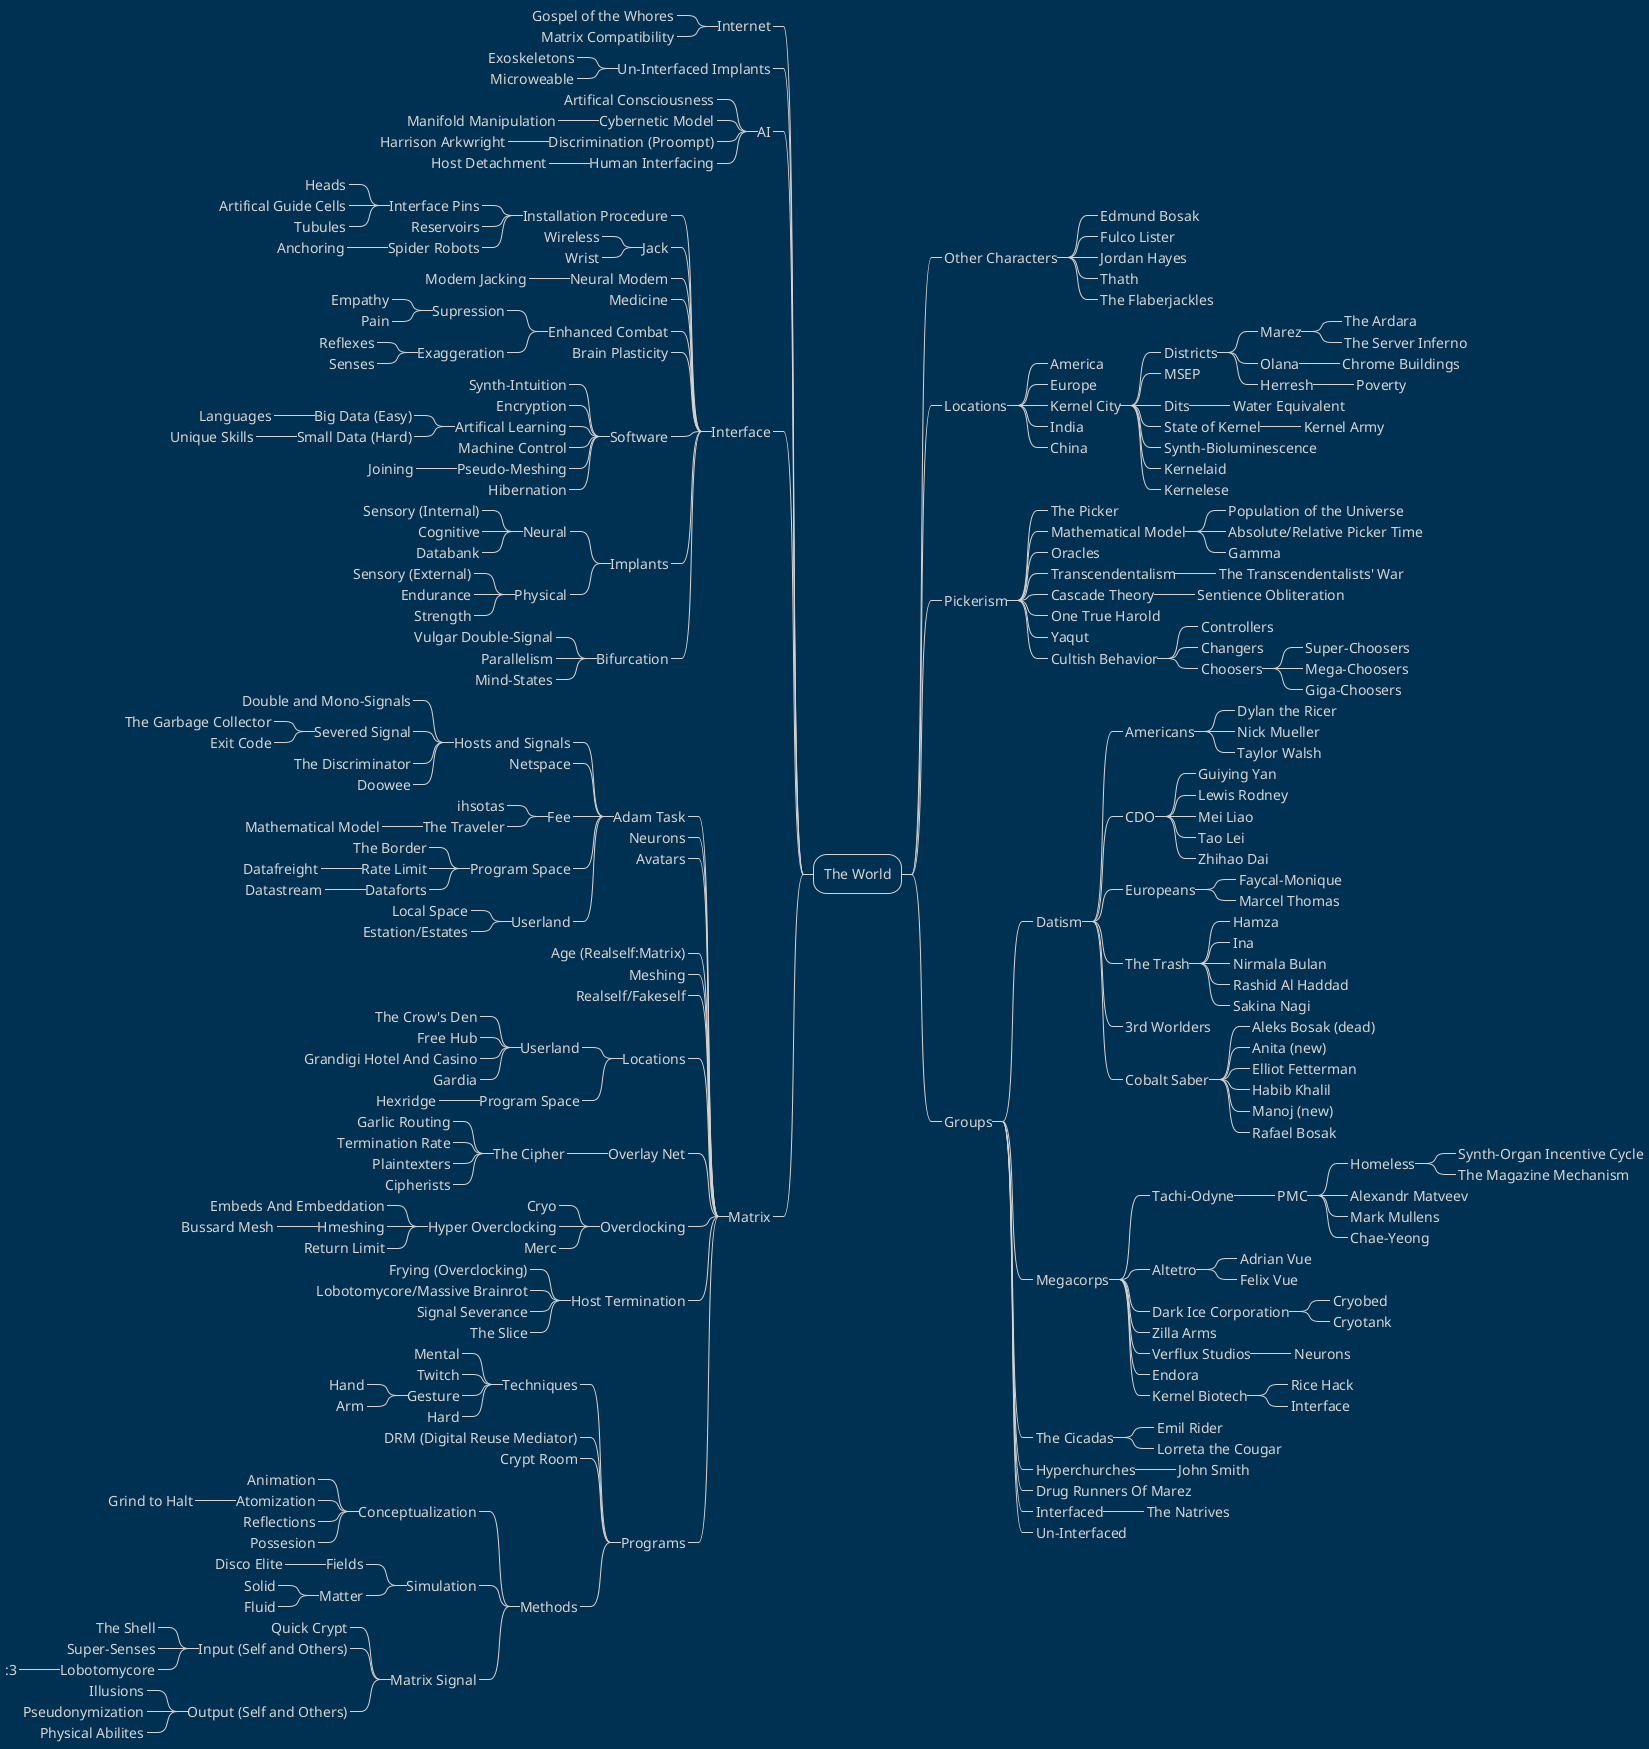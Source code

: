 @startuml
@startmindmap Worldbuilding Map
!theme blueprint
+ The World
++_ Other Characters
+++_ Edmund Bosak
+++_ Fulco Lister
+++_ Jordan Hayes
+++_ Thath
+++_ The Flaberjackles
++_ Locations
+++_ America
+++_ Europe
+++_ Kernel City
++++_ Districts
+++++_ Marez
++++++_ The Ardara
++++++_ The Server Inferno
+++++_ Olana
++++++_ Chrome Buildings
+++++_ Herresh
++++++_ Poverty
++++_ MSEP
++++_ Dits
+++++_ Water Equivalent
++++_ State of Kernel
+++++_ Kernel Army
++++_ Synth-Bioluminescence
++++_ Kernelaid
++++_ Kernelese
+++_ India
+++_ China
++_ Pickerism
+++_ The Picker
+++_ Mathematical Model
++++_ Population of the Universe
++++_ Absolute/Relative Picker Time
++++_ Gamma
+++_ Oracles
+++_ Transcendentalism
++++_ The Transcendentalists' War
+++_ Cascade Theory
++++_ Sentience Obliteration
+++_ One True Harold
+++_ Yaqut
+++_ Cultish Behavior
++++_ Controllers
++++_ Changers
++++_ Choosers
+++++_ Super-Choosers
+++++_ Mega-Choosers
+++++_ Giga-Choosers
++_ Groups
+++_ Datism
++++_ Americans
+++++_ Dylan the Ricer
+++++_ Nick Mueller
+++++_ Taylor Walsh
++++_ CDO
+++++_ Guiying Yan
+++++_ Lewis Rodney
+++++_ Mei Liao
+++++_ Tao Lei
+++++_ Zhihao Dai
++++_ Europeans
+++++_ Faycal-Monique
+++++_ Marcel Thomas
++++_ The Trash
+++++_ Hamza
+++++_ Ina
+++++_ Nirmala Bulan
+++++_ Rashid Al Haddad
+++++_ Sakina Nagi
++++_ 3rd Worlders
++++_ Cobalt Saber
+++++_ Aleks Bosak (dead)
+++++_ Anita (new)
+++++_ Elliot Fetterman
+++++_ Habib Khalil
+++++_ Manoj (new)
+++++_ Rafael Bosak
+++_ Megacorps
++++_ Tachi-Odyne
+++++_ PMC
++++++_ Homeless
+++++++_ Synth-Organ Incentive Cycle
+++++++_ The Magazine Mechanism
++++++_ Alexandr Matveev
++++++_ Mark Mullens
++++++_ Chae-Yeong
++++_ Altetro
+++++_ Adrian Vue
+++++_ Felix Vue
++++_ Dark Ice Corporation
+++++_ Cryobed
+++++_ Cryotank
++++_ Zilla Arms
++++_ Verflux Studios
+++++_ Neurons
++++_ Endora
++++_ Kernel Biotech
+++++_ Rice Hack
+++++_ Interface
+++_ The Cicadas
++++_ Emil Rider
++++_ Lorreta the Cougar
+++_ Hyperchurches
++++_ John Smith
+++_ Drug Runners Of Marez
+++_ Interfaced
++++_ The Natrives
+++_ Un-Interfaced
--_ Internet
---_ Gospel of the Whores
---_ Matrix Compatibility
--_ Un-Interfaced Implants
---_ Exoskeletons
---_ Microweable
--_ AI
---_ Artifical Consciousness
---_ Cybernetic Model
----_ Manifold Manipulation
---_ Discrimination (Proompt)
----_ Harrison Arkwright
---_ Human Interfacing
----_ Host Detachment
--_ Interface
---_ Installation Procedure
----_ Interface Pins
-----_ Heads
-----_ Artifical Guide Cells
-----_ Tubules
----_ Reservoirs
----_ Spider Robots
-----_ Anchoring
---_ Jack
----_ Wireless
----_ Wrist
---_ Neural Modem
----_ Modem Jacking
---_ Medicine
---_ Enhanced Combat
----_ Supression
-----_ Empathy
-----_ Pain
----_ Exaggeration
-----_ Reflexes
-----_ Senses
---_ Brain Plasticity
---_ Software
----_ Synth-Intuition
----_ Encryption
----_ Artifical Learning
-----_ Big Data (Easy)
------_ Languages
-----_ Small Data (Hard)
------_ Unique Skills
----_ Machine Control
----_ Pseudo-Meshing
-----_ Joining
----_ Hibernation 
---_ Implants
----_ Neural
-----_ Sensory (Internal)
-----_ Cognitive
-----_ Databank
----_ Physical
-----_ Sensory (External)
-----_ Endurance
-----_ Strength
---_ Bifurcation
----_ Vulgar Double-Signal
----_ Parallelism
----_ Mind-States
--_ Matrix
---_ Adam Task
----_ Hosts and Signals
-----_ Double and Mono-Signals
-----_ Severed Signal
------_ The Garbage Collector
------_ Exit Code
-----_ The Discriminator
-----_ Doowee
----_ Netspace
----_ Fee
-----_ ihsotas
-----_ The Traveler
------_ Mathematical Model
----_ Program Space
-----_ The Border
-----_ Rate Limit
------_ Datafreight
-----_ Dataforts
------_ Datastream
----_ Userland
-----_ Local Space
-----_ Estation/Estates
---_ Neurons
---_ Avatars
---_ Age (Realself:Matrix)
---_ Meshing
---_ Realself/Fakeself
---_ Locations
----_ Userland
-----_ The Crow's Den
-----_ Free Hub
-----_ Grandigi Hotel And Casino
-----_ Gardia
----_ Program Space
-----_ Hexridge
---_ Overlay Net
----_ The Cipher
-----_ Garlic Routing
-----_ Termination Rate
-----_ Plaintexters
-----_ Cipherists
---_ Overclocking
----_ Cryo
----_ Hyper Overclocking
-----_ Embeds And Embeddation
-----_ Hmeshing
------_ Bussard Mesh
-----_ Return Limit
----_ Merc
---_ Host Termination
----_ Frying (Overclocking)
----_ Lobotomycore/Massive Brainrot
----_ Signal Severance
----_ The Slice
---_ Programs
----_ Techniques
-----_ Mental
-----_ Twitch
-----_ Gesture
------_ Hand
------_ Arm
-----_ Hard
----_ DRM (Digital Reuse Mediator)
----_ Crypt Room
----_ Methods
-----_ Conceptualization
------_ Animation
------_ Atomization
-------_ Grind to Halt
------_ Reflections
------_ Possesion
-----_ Simulation
------_ Fields
-------_ Disco Elite
------_ Matter
-------_ Solid
-------_ Fluid
-----_ Matrix Signal
------_ Quick Crypt
------_ Input (Self and Others)
-------_ The Shell
-------_ Super-Senses
-------_ Lobotomycore
--------_ :3
------_ Output (Self and Others)
-------_ Illusions
-------_ Pseudonymization
-------_ Physical Abilites
@endmindmap
@enduml



